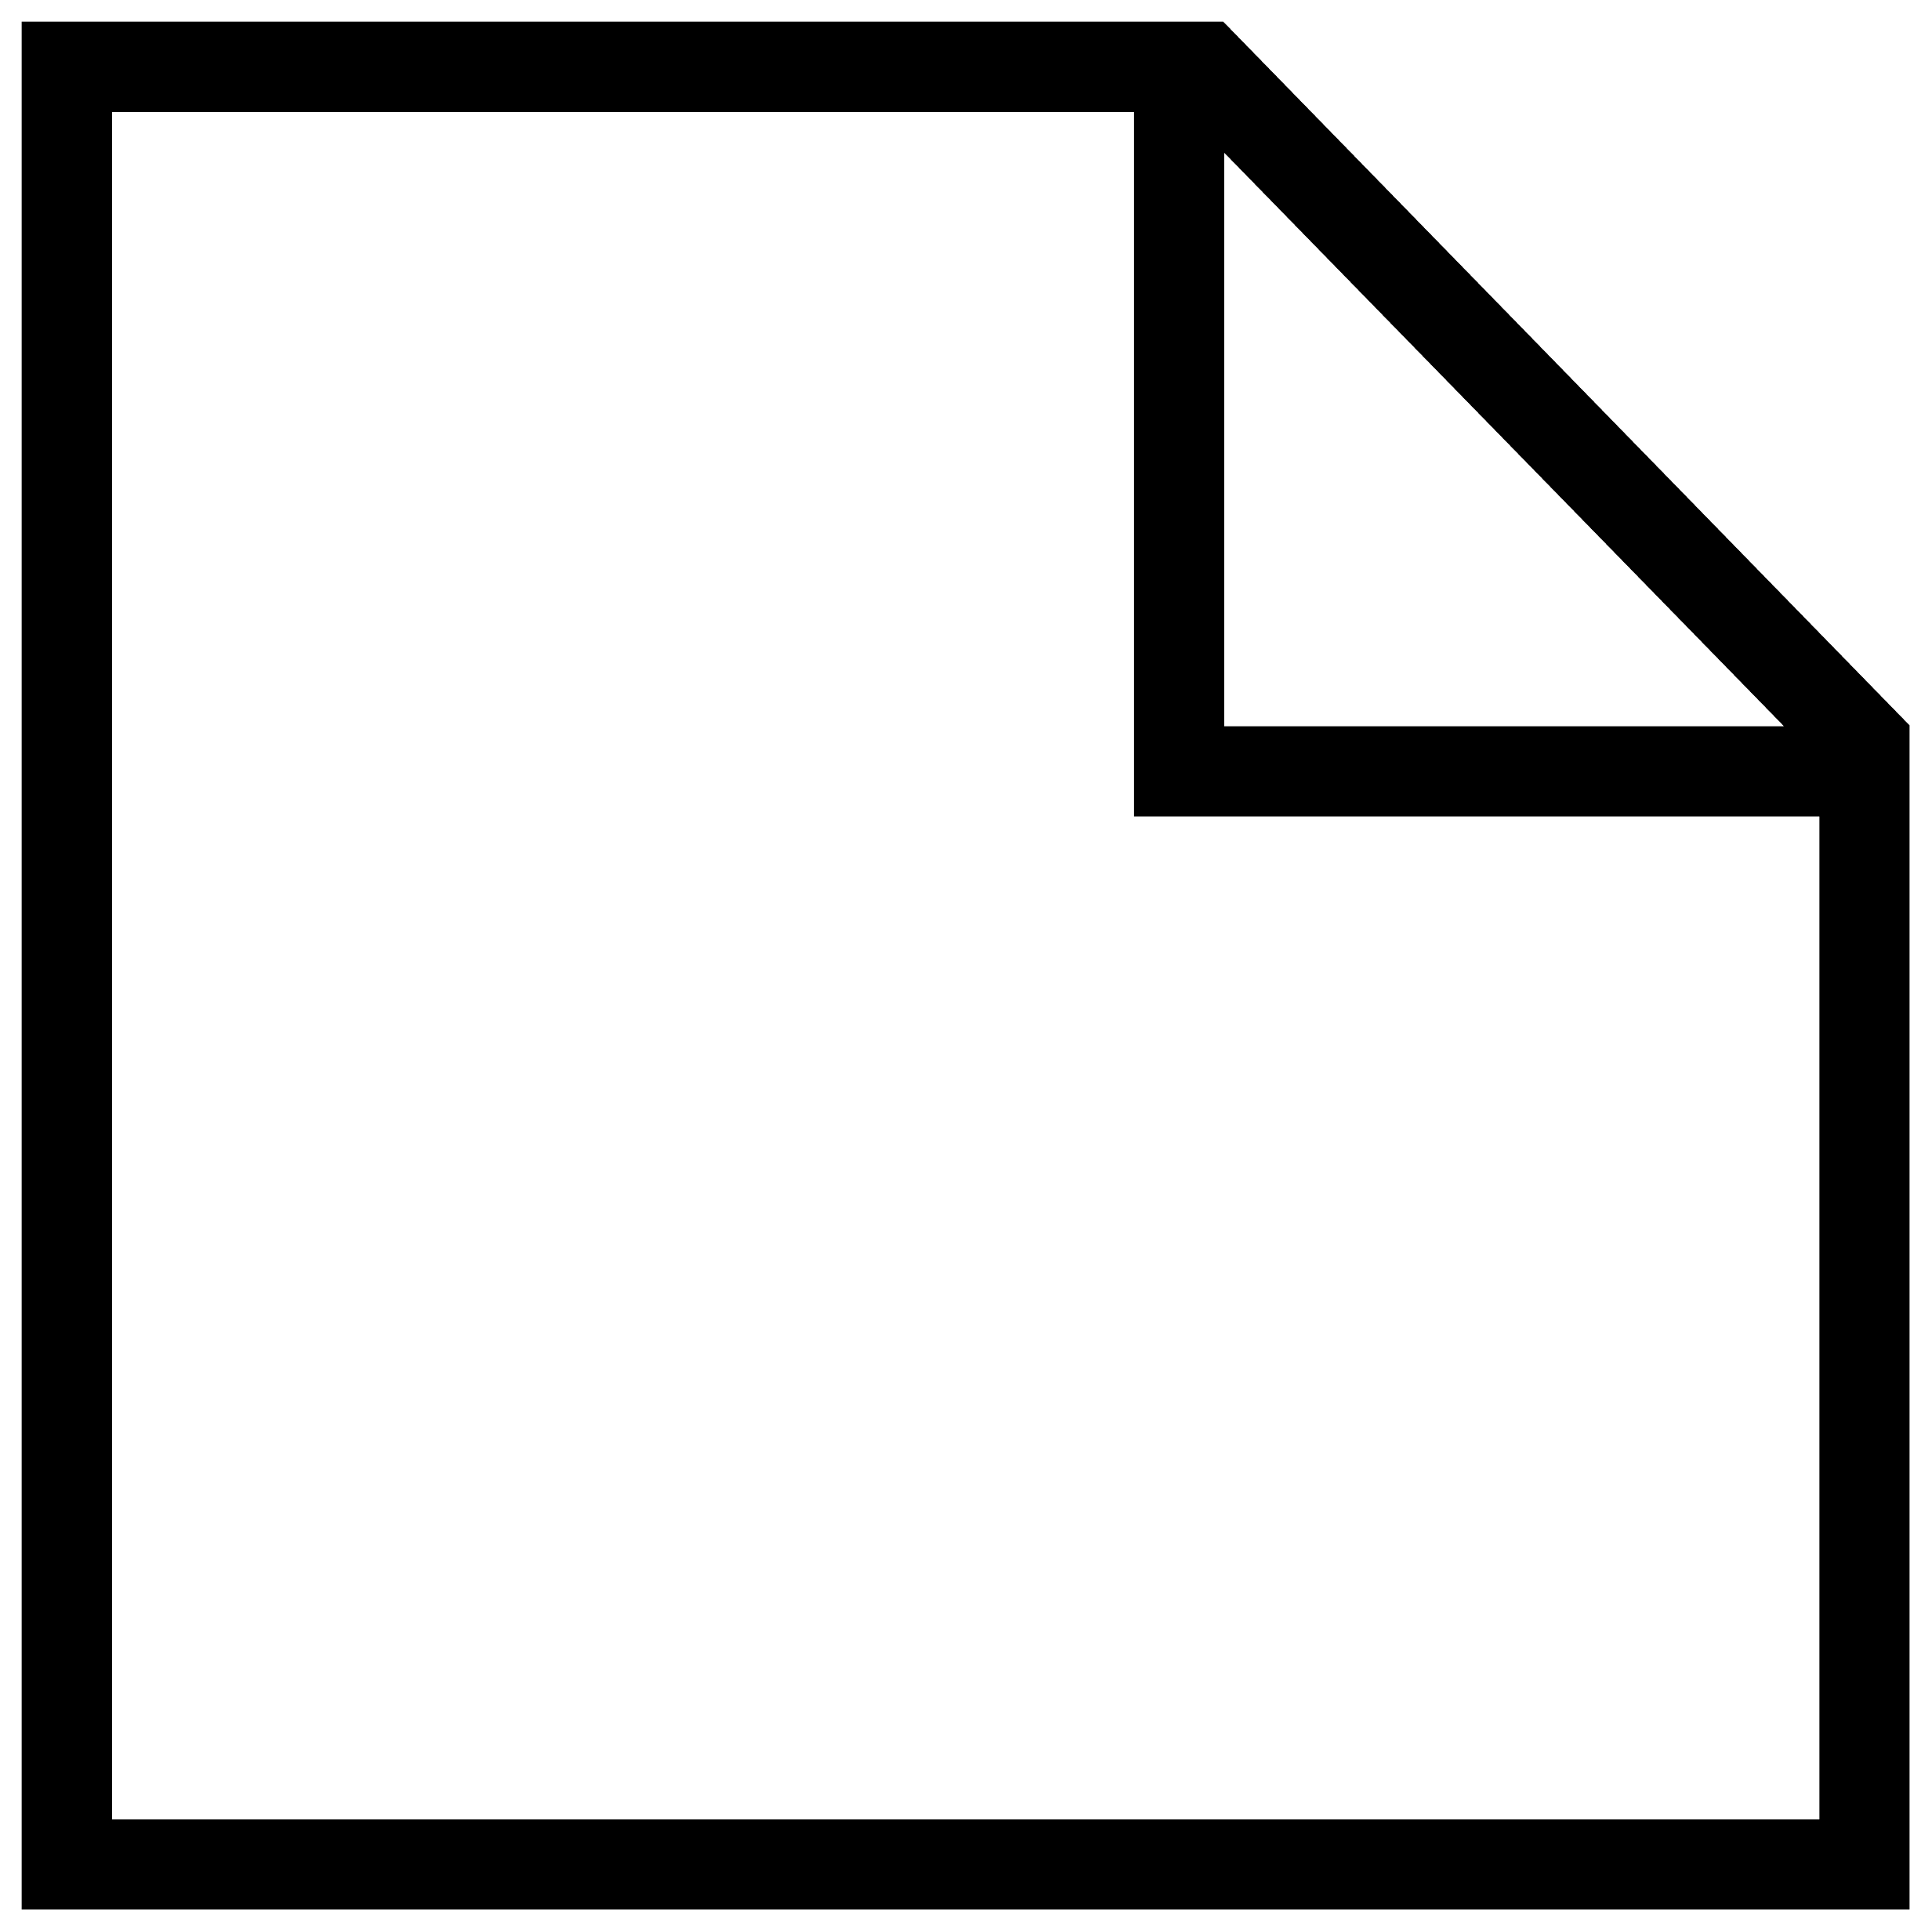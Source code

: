 


\begin{tikzpicture}[y=0.80pt, x=0.80pt, yscale=-1.0, xscale=1.0, inner sep=0pt, outer sep=0pt]
\begin{scope}[shift={(100.0,1667.0)},nonzero rule]
  \path[draw=.,fill=.,line width=1.600pt] (1258.0,0.0) --
    (172.0,0.0) -- (172.0,-1086.0) -- (863.0,-1086.0) --
    (1258.0,-681.0) -- (1258.0,0.0) -- cycle(1189.0,-680.0) --
    (863.0,-1014.0) -- (863.0,-680.0) -- (1189.0,-680.0) --
    cycle(1208.0,-50.0) -- (1208.0,-630.0) -- (813.0,-630.0) --
    (813.0,-1036.0) -- (222.0,-1036.0) -- (222.0,-50.0) --
    (1208.0,-50.0) -- cycle;
\end{scope}

\end{tikzpicture}

